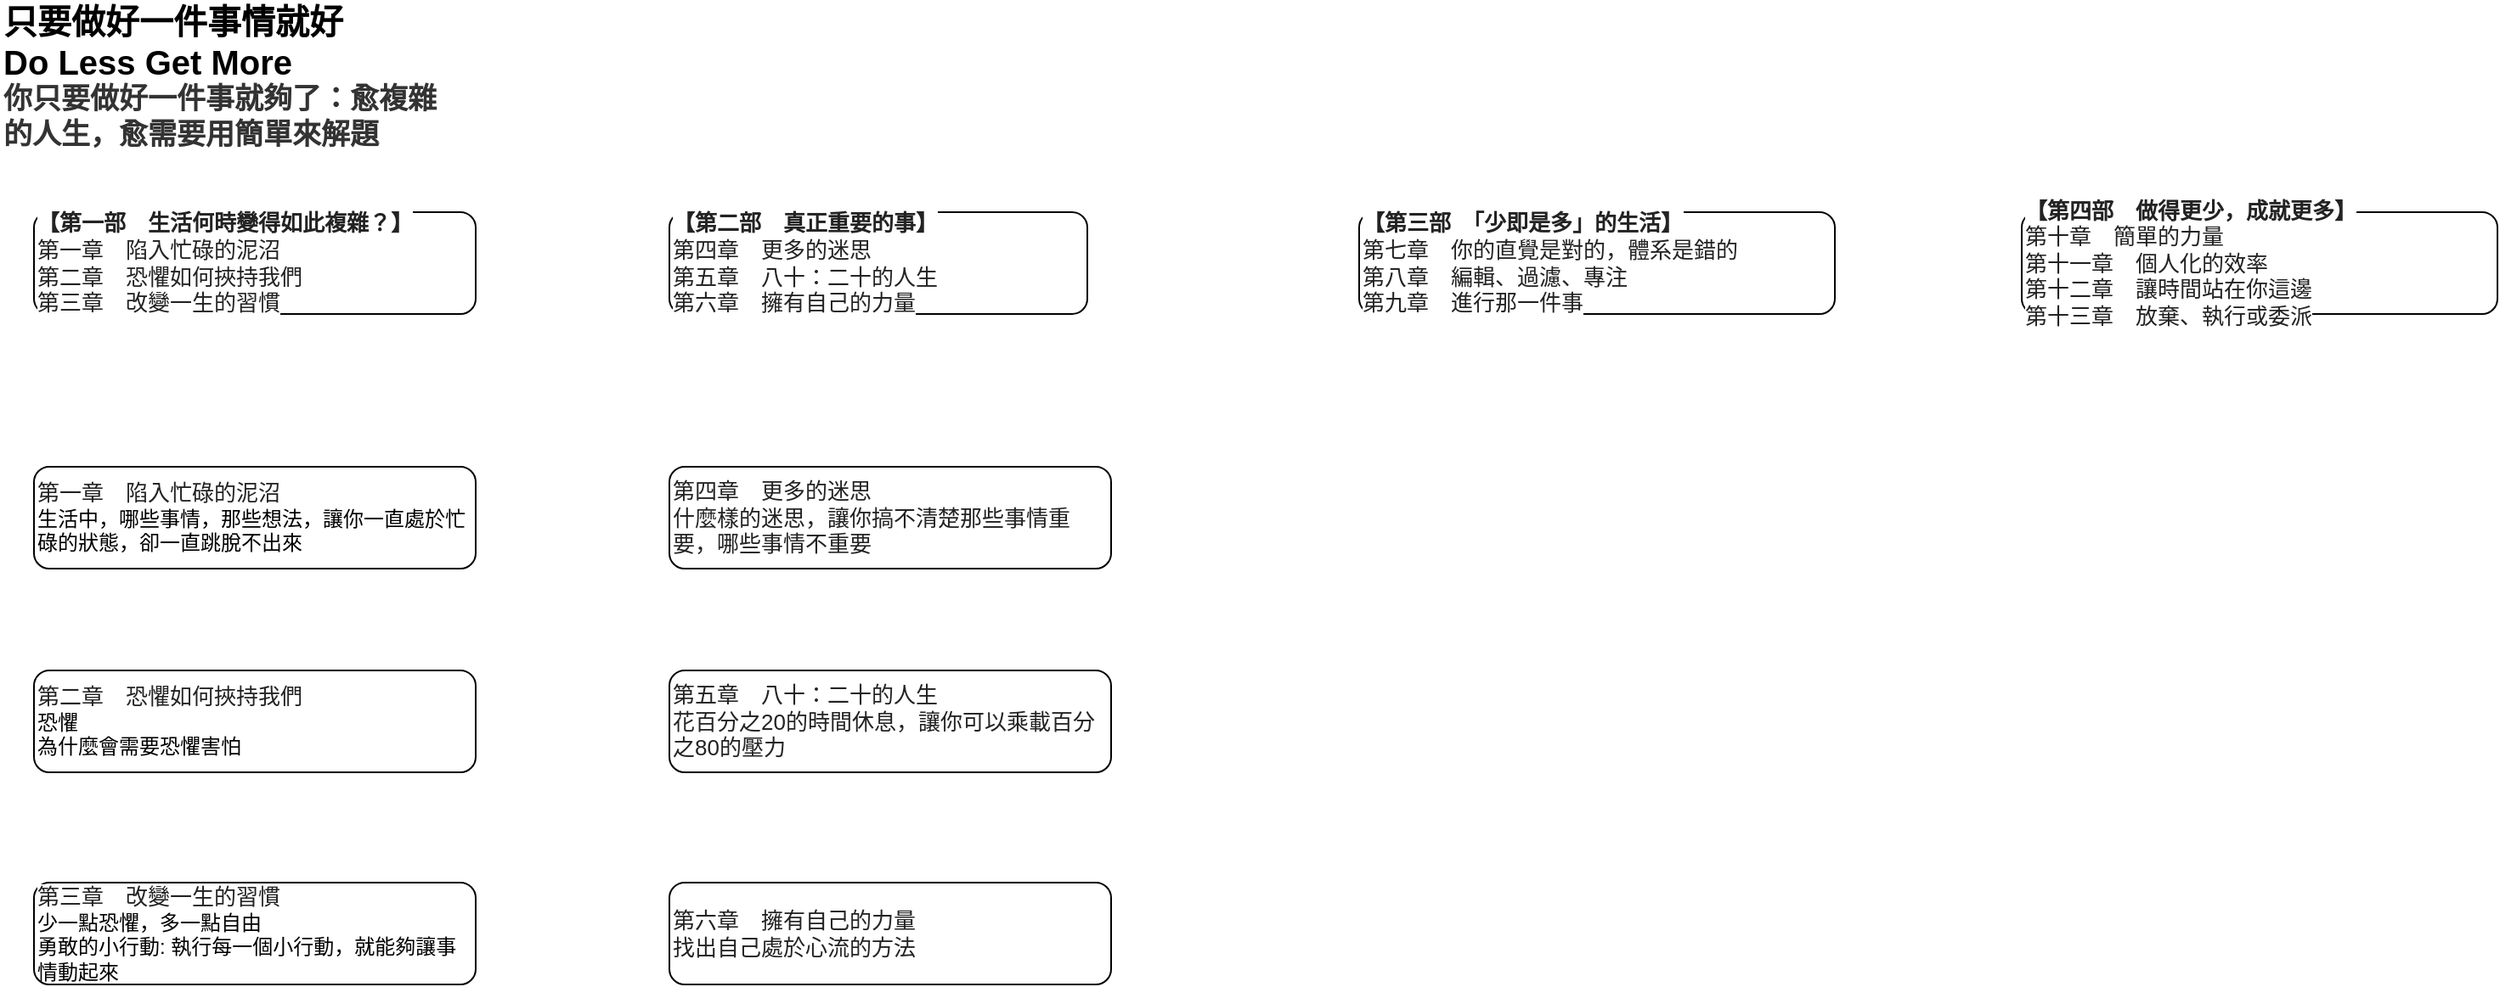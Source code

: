 <mxfile version="12.8.8" type="github"><diagram id="spHyFQQqyKfCrwmea_es" name="第1頁"><mxGraphModel dx="1038" dy="507" grid="1" gridSize="10" guides="1" tooltips="1" connect="1" arrows="1" fold="1" page="1" pageScale="1" pageWidth="827" pageHeight="1169" math="0" shadow="0"><root><mxCell id="0"/><mxCell id="1" parent="0"/><mxCell id="VXTXWmK8E5KcfeozEv0p-2" value="&lt;strong style=&quot;color: rgb(35 , 35 , 35) ; font-family: &amp;#34;arial&amp;#34; , &amp;#34;helvetica&amp;#34; , sans-serif , &amp;#34;pmingliu&amp;#34; ; font-size: 13px ; background-color: rgb(255 , 255 , 255)&quot;&gt;【第一部　生活何時變得如此複雜？】&lt;/strong&gt;&lt;br style=&quot;color: rgb(35 , 35 , 35) ; font-family: &amp;#34;arial&amp;#34; , &amp;#34;helvetica&amp;#34; , sans-serif , &amp;#34;pmingliu&amp;#34; ; font-size: 13px ; background-color: rgb(255 , 255 , 255)&quot;&gt;&lt;span style=&quot;color: rgb(35 , 35 , 35) ; font-family: &amp;#34;arial&amp;#34; , &amp;#34;helvetica&amp;#34; , sans-serif , &amp;#34;pmingliu&amp;#34; ; font-size: 13px ; background-color: rgb(255 , 255 , 255)&quot;&gt;第一章　陷入忙碌的泥沼&lt;/span&gt;&lt;br style=&quot;color: rgb(35 , 35 , 35) ; font-family: &amp;#34;arial&amp;#34; , &amp;#34;helvetica&amp;#34; , sans-serif , &amp;#34;pmingliu&amp;#34; ; font-size: 13px ; background-color: rgb(255 , 255 , 255)&quot;&gt;&lt;span style=&quot;color: rgb(35 , 35 , 35) ; font-family: &amp;#34;arial&amp;#34; , &amp;#34;helvetica&amp;#34; , sans-serif , &amp;#34;pmingliu&amp;#34; ; font-size: 13px ; background-color: rgb(255 , 255 , 255)&quot;&gt;第二章　恐懼如何挾持我們&lt;/span&gt;&lt;br style=&quot;color: rgb(35 , 35 , 35) ; font-family: &amp;#34;arial&amp;#34; , &amp;#34;helvetica&amp;#34; , sans-serif , &amp;#34;pmingliu&amp;#34; ; font-size: 13px ; background-color: rgb(255 , 255 , 255)&quot;&gt;&lt;span style=&quot;color: rgb(35 , 35 , 35) ; font-family: &amp;#34;arial&amp;#34; , &amp;#34;helvetica&amp;#34; , sans-serif , &amp;#34;pmingliu&amp;#34; ; font-size: 13px ; background-color: rgb(255 , 255 , 255)&quot;&gt;第三章　改變一生的習慣&lt;/span&gt;" style="rounded=1;whiteSpace=wrap;html=1;align=left;" vertex="1" parent="1"><mxGeometry x="40" y="130" width="260" height="60" as="geometry"/></mxCell><mxCell id="VXTXWmK8E5KcfeozEv0p-3" value="&lt;b style=&quot;font-size: 20px&quot;&gt;只要做好一件事情就好&lt;br&gt;Do Less Get More&lt;br&gt;&lt;/b&gt;&lt;h1 style=&quot;margin: 0px ; padding: 0px ; font-size: 17.004px ; color: rgb(51 , 51 , 51) ; font-family: &amp;#34;arial&amp;#34; , &amp;#34;helvetica&amp;#34; , sans-serif , &amp;#34;pmingliu&amp;#34; ; background-color: rgb(255 , 255 , 255)&quot;&gt;你只要做好一件事就夠了：愈複雜的人生，愈需要用簡單來解題&lt;/h1&gt;" style="text;html=1;strokeColor=none;fillColor=none;align=left;verticalAlign=middle;whiteSpace=wrap;rounded=0;" vertex="1" parent="1"><mxGeometry x="20" y="40" width="260" height="20" as="geometry"/></mxCell><mxCell id="VXTXWmK8E5KcfeozEv0p-4" value="&lt;strong style=&quot;color: rgb(35 , 35 , 35) ; font-family: &amp;#34;arial&amp;#34; , &amp;#34;helvetica&amp;#34; , sans-serif , &amp;#34;pmingliu&amp;#34; ; font-size: 13px ; background-color: rgb(255 , 255 , 255)&quot;&gt;【第二部　真正重要的事】&lt;/strong&gt;&lt;br style=&quot;color: rgb(35 , 35 , 35) ; font-family: &amp;#34;arial&amp;#34; , &amp;#34;helvetica&amp;#34; , sans-serif , &amp;#34;pmingliu&amp;#34; ; font-size: 13px ; background-color: rgb(255 , 255 , 255)&quot;&gt;&lt;span style=&quot;color: rgb(35 , 35 , 35) ; font-family: &amp;#34;arial&amp;#34; , &amp;#34;helvetica&amp;#34; , sans-serif , &amp;#34;pmingliu&amp;#34; ; font-size: 13px ; background-color: rgb(255 , 255 , 255)&quot;&gt;第四章　更多的迷思&lt;/span&gt;&lt;br style=&quot;color: rgb(35 , 35 , 35) ; font-family: &amp;#34;arial&amp;#34; , &amp;#34;helvetica&amp;#34; , sans-serif , &amp;#34;pmingliu&amp;#34; ; font-size: 13px ; background-color: rgb(255 , 255 , 255)&quot;&gt;&lt;span style=&quot;color: rgb(35 , 35 , 35) ; font-family: &amp;#34;arial&amp;#34; , &amp;#34;helvetica&amp;#34; , sans-serif , &amp;#34;pmingliu&amp;#34; ; font-size: 13px ; background-color: rgb(255 , 255 , 255)&quot;&gt;第五章　八十：二十的人生&lt;/span&gt;&lt;br style=&quot;color: rgb(35 , 35 , 35) ; font-family: &amp;#34;arial&amp;#34; , &amp;#34;helvetica&amp;#34; , sans-serif , &amp;#34;pmingliu&amp;#34; ; font-size: 13px ; background-color: rgb(255 , 255 , 255)&quot;&gt;&lt;span style=&quot;color: rgb(35 , 35 , 35) ; font-family: &amp;#34;arial&amp;#34; , &amp;#34;helvetica&amp;#34; , sans-serif , &amp;#34;pmingliu&amp;#34; ; font-size: 13px ; background-color: rgb(255 , 255 , 255)&quot;&gt;第六章　擁有自己的力量&lt;/span&gt;" style="rounded=1;whiteSpace=wrap;html=1;align=left;" vertex="1" parent="1"><mxGeometry x="414" y="130" width="246" height="60" as="geometry"/></mxCell><mxCell id="VXTXWmK8E5KcfeozEv0p-5" value="&lt;strong style=&quot;color: rgb(35 , 35 , 35) ; font-family: &amp;#34;arial&amp;#34; , &amp;#34;helvetica&amp;#34; , sans-serif , &amp;#34;pmingliu&amp;#34; ; font-size: 13px ; background-color: rgb(255 , 255 , 255)&quot;&gt;【第三部　「少即是多」的生活】&lt;/strong&gt;&lt;br style=&quot;color: rgb(35 , 35 , 35) ; font-family: &amp;#34;arial&amp;#34; , &amp;#34;helvetica&amp;#34; , sans-serif , &amp;#34;pmingliu&amp;#34; ; font-size: 13px ; background-color: rgb(255 , 255 , 255)&quot;&gt;&lt;span style=&quot;color: rgb(35 , 35 , 35) ; font-family: &amp;#34;arial&amp;#34; , &amp;#34;helvetica&amp;#34; , sans-serif , &amp;#34;pmingliu&amp;#34; ; font-size: 13px ; background-color: rgb(255 , 255 , 255)&quot;&gt;第七章　你的直覺是對的，體系是錯的&lt;/span&gt;&lt;br style=&quot;color: rgb(35 , 35 , 35) ; font-family: &amp;#34;arial&amp;#34; , &amp;#34;helvetica&amp;#34; , sans-serif , &amp;#34;pmingliu&amp;#34; ; font-size: 13px ; background-color: rgb(255 , 255 , 255)&quot;&gt;&lt;span style=&quot;color: rgb(35 , 35 , 35) ; font-family: &amp;#34;arial&amp;#34; , &amp;#34;helvetica&amp;#34; , sans-serif , &amp;#34;pmingliu&amp;#34; ; font-size: 13px ; background-color: rgb(255 , 255 , 255)&quot;&gt;第八章　編輯、過濾、專注&lt;/span&gt;&lt;br style=&quot;color: rgb(35 , 35 , 35) ; font-family: &amp;#34;arial&amp;#34; , &amp;#34;helvetica&amp;#34; , sans-serif , &amp;#34;pmingliu&amp;#34; ; font-size: 13px ; background-color: rgb(255 , 255 , 255)&quot;&gt;&lt;span style=&quot;color: rgb(35 , 35 , 35) ; font-family: &amp;#34;arial&amp;#34; , &amp;#34;helvetica&amp;#34; , sans-serif , &amp;#34;pmingliu&amp;#34; ; font-size: 13px ; background-color: rgb(255 , 255 , 255)&quot;&gt;第九章　進行那一件事&lt;/span&gt;" style="rounded=1;whiteSpace=wrap;html=1;align=left;" vertex="1" parent="1"><mxGeometry x="820" y="130" width="280" height="60" as="geometry"/></mxCell><mxCell id="VXTXWmK8E5KcfeozEv0p-6" value="&lt;strong style=&quot;color: rgb(35 , 35 , 35) ; font-family: &amp;#34;arial&amp;#34; , &amp;#34;helvetica&amp;#34; , sans-serif , &amp;#34;pmingliu&amp;#34; ; font-size: 13px ; background-color: rgb(255 , 255 , 255)&quot;&gt;【第四部　做得更少，成就更多】&lt;/strong&gt;&lt;br style=&quot;color: rgb(35 , 35 , 35) ; font-family: &amp;#34;arial&amp;#34; , &amp;#34;helvetica&amp;#34; , sans-serif , &amp;#34;pmingliu&amp;#34; ; font-size: 13px ; background-color: rgb(255 , 255 , 255)&quot;&gt;&lt;span style=&quot;color: rgb(35 , 35 , 35) ; font-family: &amp;#34;arial&amp;#34; , &amp;#34;helvetica&amp;#34; , sans-serif , &amp;#34;pmingliu&amp;#34; ; font-size: 13px ; background-color: rgb(255 , 255 , 255)&quot;&gt;第十章　簡單的力量&lt;/span&gt;&lt;br style=&quot;color: rgb(35 , 35 , 35) ; font-family: &amp;#34;arial&amp;#34; , &amp;#34;helvetica&amp;#34; , sans-serif , &amp;#34;pmingliu&amp;#34; ; font-size: 13px ; background-color: rgb(255 , 255 , 255)&quot;&gt;&lt;span style=&quot;color: rgb(35 , 35 , 35) ; font-family: &amp;#34;arial&amp;#34; , &amp;#34;helvetica&amp;#34; , sans-serif , &amp;#34;pmingliu&amp;#34; ; font-size: 13px ; background-color: rgb(255 , 255 , 255)&quot;&gt;第十一章　個人化的效率&lt;/span&gt;&lt;br style=&quot;color: rgb(35 , 35 , 35) ; font-family: &amp;#34;arial&amp;#34; , &amp;#34;helvetica&amp;#34; , sans-serif , &amp;#34;pmingliu&amp;#34; ; font-size: 13px ; background-color: rgb(255 , 255 , 255)&quot;&gt;&lt;span style=&quot;color: rgb(35 , 35 , 35) ; font-family: &amp;#34;arial&amp;#34; , &amp;#34;helvetica&amp;#34; , sans-serif , &amp;#34;pmingliu&amp;#34; ; font-size: 13px ; background-color: rgb(255 , 255 , 255)&quot;&gt;第十二章　讓時間站在你這邊&lt;/span&gt;&lt;br style=&quot;color: rgb(35 , 35 , 35) ; font-family: &amp;#34;arial&amp;#34; , &amp;#34;helvetica&amp;#34; , sans-serif , &amp;#34;pmingliu&amp;#34; ; font-size: 13px ; background-color: rgb(255 , 255 , 255)&quot;&gt;&lt;span style=&quot;color: rgb(35 , 35 , 35) ; font-family: &amp;#34;arial&amp;#34; , &amp;#34;helvetica&amp;#34; , sans-serif , &amp;#34;pmingliu&amp;#34; ; font-size: 13px ; background-color: rgb(255 , 255 , 255)&quot;&gt;第十三章　放棄、執行或委派&lt;/span&gt;" style="rounded=1;whiteSpace=wrap;html=1;align=left;" vertex="1" parent="1"><mxGeometry x="1210" y="130" width="280" height="60" as="geometry"/></mxCell><mxCell id="VXTXWmK8E5KcfeozEv0p-7" value="&lt;span style=&quot;color: rgb(35 , 35 , 35) ; font-family: &amp;#34;arial&amp;#34; , &amp;#34;helvetica&amp;#34; , sans-serif , &amp;#34;pmingliu&amp;#34; ; font-size: 13px ; background-color: rgb(255 , 255 , 255)&quot;&gt;第一章　陷入忙碌的泥沼&lt;/span&gt;&lt;br&gt;生活中，哪些事情，那些想法，讓你一直處於忙碌的狀態，卻一直跳脫不出來" style="rounded=1;whiteSpace=wrap;html=1;align=left;" vertex="1" parent="1"><mxGeometry x="40" y="280" width="260" height="60" as="geometry"/></mxCell><mxCell id="VXTXWmK8E5KcfeozEv0p-8" value="&lt;span style=&quot;color: rgb(35 , 35 , 35) ; font-family: &amp;#34;arial&amp;#34; , &amp;#34;helvetica&amp;#34; , sans-serif , &amp;#34;pmingliu&amp;#34; ; font-size: 13px ; background-color: rgb(255 , 255 , 255)&quot;&gt;第二章　恐懼如何挾持我們&lt;/span&gt;&lt;br&gt;恐懼&lt;br&gt;為什麼會需要恐懼害怕" style="rounded=1;whiteSpace=wrap;html=1;align=left;" vertex="1" parent="1"><mxGeometry x="40" y="400" width="260" height="60" as="geometry"/></mxCell><mxCell id="VXTXWmK8E5KcfeozEv0p-9" value="&lt;span style=&quot;color: rgb(35 , 35 , 35) ; font-family: &amp;#34;arial&amp;#34; , &amp;#34;helvetica&amp;#34; , sans-serif , &amp;#34;pmingliu&amp;#34; ; font-size: 13px ; background-color: rgb(255 , 255 , 255)&quot;&gt;第三章　改變一生的習慣&lt;/span&gt;&lt;br&gt;少一點恐懼，多一點自由&lt;br&gt;勇敢的小行動: 執行每一個小行動，就能夠讓事情動起來" style="rounded=1;whiteSpace=wrap;html=1;align=left;" vertex="1" parent="1"><mxGeometry x="40" y="525" width="260" height="60" as="geometry"/></mxCell><mxCell id="VXTXWmK8E5KcfeozEv0p-10" value="&lt;span style=&quot;color: rgb(35 , 35 , 35) ; font-family: &amp;#34;arial&amp;#34; , &amp;#34;helvetica&amp;#34; , sans-serif , &amp;#34;pmingliu&amp;#34; ; font-size: 13px ; background-color: rgb(255 , 255 , 255)&quot;&gt;第四章　更多的迷思&lt;br&gt;什麼樣的迷思，讓你搞不清楚那些事情重要，哪些事情不重要&lt;br&gt;&lt;/span&gt;" style="rounded=1;whiteSpace=wrap;html=1;align=left;" vertex="1" parent="1"><mxGeometry x="414" y="280" width="260" height="60" as="geometry"/></mxCell><mxCell id="VXTXWmK8E5KcfeozEv0p-11" value="&lt;span style=&quot;color: rgb(35 , 35 , 35) ; font-family: &amp;#34;arial&amp;#34; , &amp;#34;helvetica&amp;#34; , sans-serif , &amp;#34;pmingliu&amp;#34; ; font-size: 13px ; background-color: rgb(255 , 255 , 255)&quot;&gt;第五章　八十：二十的人生&lt;br&gt;&lt;/span&gt;&lt;span style=&quot;color: rgb(35 , 35 , 35) ; font-family: &amp;#34;arial&amp;#34; , &amp;#34;helvetica&amp;#34; , sans-serif , &amp;#34;pmingliu&amp;#34; ; font-size: 13px ; background-color: rgb(255 , 255 , 255)&quot;&gt;花百分之20的時間休息，讓你可以乘載百分之80的壓力&lt;br&gt;&lt;/span&gt;" style="rounded=1;whiteSpace=wrap;html=1;align=left;" vertex="1" parent="1"><mxGeometry x="414" y="400" width="260" height="60" as="geometry"/></mxCell><mxCell id="VXTXWmK8E5KcfeozEv0p-12" value="&lt;span style=&quot;color: rgb(35 , 35 , 35) ; font-family: &amp;#34;arial&amp;#34; , &amp;#34;helvetica&amp;#34; , sans-serif , &amp;#34;pmingliu&amp;#34; ; font-size: 13px ; background-color: rgb(255 , 255 , 255)&quot;&gt;第六章　擁有自己的力量&lt;br&gt;&lt;/span&gt;&lt;span style=&quot;color: rgb(35 , 35 , 35) ; font-family: &amp;#34;arial&amp;#34; , &amp;#34;helvetica&amp;#34; , sans-serif , &amp;#34;pmingliu&amp;#34; ; font-size: 13px ; background-color: rgb(255 , 255 , 255)&quot;&gt;找出自己處於心流的方法&lt;br&gt;&lt;/span&gt;" style="rounded=1;whiteSpace=wrap;html=1;align=left;" vertex="1" parent="1"><mxGeometry x="414" y="525" width="260" height="60" as="geometry"/></mxCell></root></mxGraphModel></diagram></mxfile>